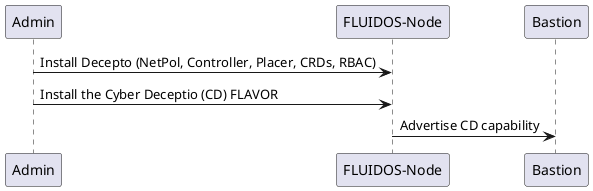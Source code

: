 ' Copyright 2023 Fondazione Bruno Kessler.

' Licensed under the Apache License, Version 2.0 (the "License");
' you may not use this file except in compliance with the License.
' You may obtain a copy of the License at

'     http://www.apache.org/licenses/LICENSE-2.0

' Unless required by applicable law or agreed to in writing, software
' distributed under the License is distributed on an "AS IS" BASIS,
' WITHOUT WARRANTIES OR CONDITIONS OF ANY KIND, either express or implied.
' See the License for the specific language governing permissions and
' limitations under the License.

@startuml
Admin -> fnode as "FLUIDOS-Node": Install Decepto (NetPol, Controller, Placer, CRDs, RBAC)
Admin -> fnode as "FLUIDOS-Node": Install the Cyber Deceptio (CD) FLAVOR
fnode as "FLUIDOS-Node" -> Bastion: Advertise CD capability
@enduml